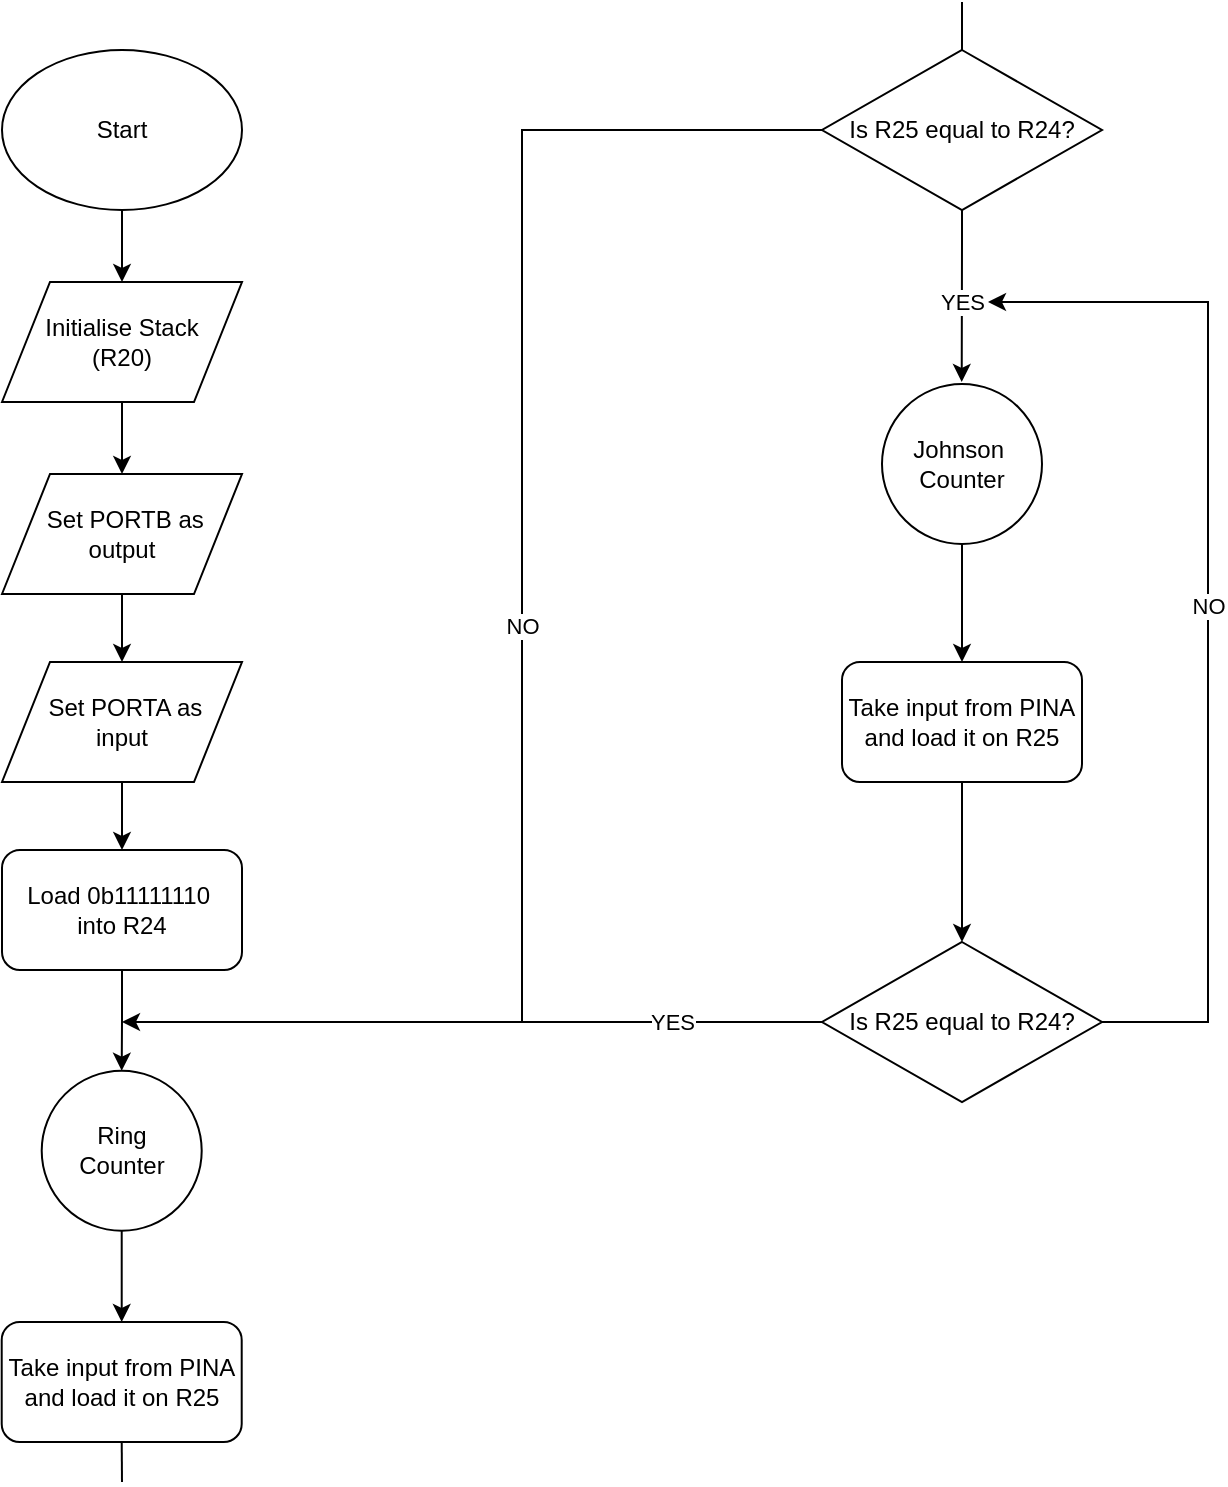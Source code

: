 <mxfile version="11.2.9" type="device" pages="1"><diagram id="40kX28zxrLNXwaUdjyU8" name="Page-1"><mxGraphModel dx="1205" dy="628" grid="1" gridSize="10" guides="1" tooltips="1" connect="1" arrows="1" fold="1" page="1" pageScale="1" pageWidth="827" pageHeight="1169" math="0" shadow="0"><root><mxCell id="0"/><mxCell id="1" parent="0"/><mxCell id="LwslaUGQ9ALrYlVXThe1-2" style="edgeStyle=orthogonalEdgeStyle;rounded=0;orthogonalLoop=1;jettySize=auto;html=1;exitX=0.5;exitY=1;exitDx=0;exitDy=0;entryX=0.5;entryY=0;entryDx=0;entryDy=0;" edge="1" parent="1" source="LwslaUGQ9ALrYlVXThe1-1" target="LwslaUGQ9ALrYlVXThe1-4"><mxGeometry relative="1" as="geometry"><mxPoint x="230" y="140" as="targetPoint"/></mxGeometry></mxCell><mxCell id="LwslaUGQ9ALrYlVXThe1-1" value="Start" style="ellipse;whiteSpace=wrap;html=1;" vertex="1" parent="1"><mxGeometry x="160" y="34" width="120" height="80" as="geometry"/></mxCell><mxCell id="LwslaUGQ9ALrYlVXThe1-5" style="edgeStyle=orthogonalEdgeStyle;rounded=0;orthogonalLoop=1;jettySize=auto;html=1;exitX=0.5;exitY=1;exitDx=0;exitDy=0;entryX=0.5;entryY=0;entryDx=0;entryDy=0;" edge="1" parent="1" source="LwslaUGQ9ALrYlVXThe1-4" target="LwslaUGQ9ALrYlVXThe1-6"><mxGeometry relative="1" as="geometry"><mxPoint x="230" y="250" as="targetPoint"/></mxGeometry></mxCell><mxCell id="LwslaUGQ9ALrYlVXThe1-4" value="Initialise Stack&lt;br&gt;(R20)" style="shape=parallelogram;perimeter=parallelogramPerimeter;whiteSpace=wrap;html=1;" vertex="1" parent="1"><mxGeometry x="160" y="150" width="120" height="60" as="geometry"/></mxCell><mxCell id="LwslaUGQ9ALrYlVXThe1-10" style="edgeStyle=orthogonalEdgeStyle;rounded=0;orthogonalLoop=1;jettySize=auto;html=1;exitX=0.5;exitY=1;exitDx=0;exitDy=0;entryX=0.5;entryY=0;entryDx=0;entryDy=0;" edge="1" parent="1" source="LwslaUGQ9ALrYlVXThe1-6" target="LwslaUGQ9ALrYlVXThe1-7"><mxGeometry relative="1" as="geometry"/></mxCell><mxCell id="LwslaUGQ9ALrYlVXThe1-6" value="&amp;nbsp; Set PORTB as&amp;nbsp;&lt;br&gt;output" style="shape=parallelogram;perimeter=parallelogramPerimeter;whiteSpace=wrap;html=1;" vertex="1" parent="1"><mxGeometry x="160" y="246" width="120" height="60" as="geometry"/></mxCell><mxCell id="LwslaUGQ9ALrYlVXThe1-11" style="edgeStyle=orthogonalEdgeStyle;rounded=0;orthogonalLoop=1;jettySize=auto;html=1;exitX=0.5;exitY=1;exitDx=0;exitDy=0;" edge="1" parent="1" source="LwslaUGQ9ALrYlVXThe1-7" target="LwslaUGQ9ALrYlVXThe1-12"><mxGeometry relative="1" as="geometry"><mxPoint x="220" y="440" as="targetPoint"/></mxGeometry></mxCell><mxCell id="LwslaUGQ9ALrYlVXThe1-7" value="&amp;nbsp; Set PORTA as&amp;nbsp;&lt;br&gt;input" style="shape=parallelogram;perimeter=parallelogramPerimeter;whiteSpace=wrap;html=1;" vertex="1" parent="1"><mxGeometry x="160" y="340" width="120" height="60" as="geometry"/></mxCell><mxCell id="LwslaUGQ9ALrYlVXThe1-13" style="edgeStyle=orthogonalEdgeStyle;rounded=0;orthogonalLoop=1;jettySize=auto;html=1;exitX=0.5;exitY=1;exitDx=0;exitDy=0;" edge="1" parent="1" source="LwslaUGQ9ALrYlVXThe1-12" target="LwslaUGQ9ALrYlVXThe1-14"><mxGeometry relative="1" as="geometry"><mxPoint x="219.857" y="529.857" as="targetPoint"/></mxGeometry></mxCell><mxCell id="LwslaUGQ9ALrYlVXThe1-12" value="Load&amp;nbsp;0b11111110&amp;nbsp;&lt;br&gt;into R24" style="rounded=1;whiteSpace=wrap;html=1;" vertex="1" parent="1"><mxGeometry x="160" y="434" width="120" height="60" as="geometry"/></mxCell><mxCell id="LwslaUGQ9ALrYlVXThe1-15" style="edgeStyle=orthogonalEdgeStyle;rounded=0;orthogonalLoop=1;jettySize=auto;html=1;exitX=0.5;exitY=1;exitDx=0;exitDy=0;" edge="1" parent="1" source="LwslaUGQ9ALrYlVXThe1-14" target="LwslaUGQ9ALrYlVXThe1-18"><mxGeometry relative="1" as="geometry"><mxPoint x="219.857" y="660" as="targetPoint"/></mxGeometry></mxCell><mxCell id="LwslaUGQ9ALrYlVXThe1-14" value="Ring&lt;br&gt;Counter" style="ellipse;whiteSpace=wrap;html=1;aspect=fixed;" vertex="1" parent="1"><mxGeometry x="179.857" y="544.357" width="80" height="80" as="geometry"/></mxCell><mxCell id="LwslaUGQ9ALrYlVXThe1-18" value="Take input from PINA and load it on R25" style="rounded=1;whiteSpace=wrap;html=1;" vertex="1" parent="1"><mxGeometry x="159.857" y="670" width="120" height="60" as="geometry"/></mxCell><mxCell id="LwslaUGQ9ALrYlVXThe1-23" value="YES" style="edgeStyle=orthogonalEdgeStyle;rounded=0;orthogonalLoop=1;jettySize=auto;html=1;exitX=0.5;exitY=1;exitDx=0;exitDy=0;" edge="1" parent="1" source="LwslaUGQ9ALrYlVXThe1-20"><mxGeometry x="0.068" relative="1" as="geometry"><mxPoint x="639.857" y="200.0" as="targetPoint"/><Array as="points"><mxPoint x="640" y="130"/><mxPoint x="640" y="130"/></Array><mxPoint as="offset"/></mxGeometry></mxCell><mxCell id="LwslaUGQ9ALrYlVXThe1-26" value="NO" style="edgeStyle=orthogonalEdgeStyle;rounded=0;orthogonalLoop=1;jettySize=auto;html=1;exitX=0;exitY=0.5;exitDx=0;exitDy=0;" edge="1" parent="1" source="LwslaUGQ9ALrYlVXThe1-20"><mxGeometry relative="1" as="geometry"><mxPoint x="220" y="520" as="targetPoint"/><Array as="points"><mxPoint x="420" y="74"/><mxPoint x="420" y="520"/></Array></mxGeometry></mxCell><mxCell id="LwslaUGQ9ALrYlVXThe1-20" value="Is R25 equal to R24?" style="rhombus;whiteSpace=wrap;html=1;" vertex="1" parent="1"><mxGeometry x="570" y="34" width="140" height="80" as="geometry"/></mxCell><mxCell id="LwslaUGQ9ALrYlVXThe1-21" value="" style="endArrow=none;html=1;entryX=0.5;entryY=1;entryDx=0;entryDy=0;" edge="1" parent="1" target="LwslaUGQ9ALrYlVXThe1-18"><mxGeometry width="50" height="50" relative="1" as="geometry"><mxPoint x="220" y="750" as="sourcePoint"/><mxPoint x="210" y="720" as="targetPoint"/></mxGeometry></mxCell><mxCell id="LwslaUGQ9ALrYlVXThe1-22" value="" style="endArrow=none;html=1;entryX=0.5;entryY=0;entryDx=0;entryDy=0;" edge="1" parent="1" target="LwslaUGQ9ALrYlVXThe1-20"><mxGeometry width="50" height="50" relative="1" as="geometry"><mxPoint x="640" y="10" as="sourcePoint"/><mxPoint x="720" y="170" as="targetPoint"/></mxGeometry></mxCell><mxCell id="LwslaUGQ9ALrYlVXThe1-31" style="edgeStyle=orthogonalEdgeStyle;rounded=0;orthogonalLoop=1;jettySize=auto;html=1;exitX=0.5;exitY=1;exitDx=0;exitDy=0;entryX=0.5;entryY=0;entryDx=0;entryDy=0;" edge="1" parent="1" source="LwslaUGQ9ALrYlVXThe1-25" target="LwslaUGQ9ALrYlVXThe1-30"><mxGeometry relative="1" as="geometry"/></mxCell><mxCell id="LwslaUGQ9ALrYlVXThe1-25" value="Johnson&amp;nbsp;&lt;br&gt;Counter" style="ellipse;whiteSpace=wrap;html=1;aspect=fixed;" vertex="1" parent="1"><mxGeometry x="600" y="201" width="80" height="80" as="geometry"/></mxCell><mxCell id="LwslaUGQ9ALrYlVXThe1-33" style="edgeStyle=orthogonalEdgeStyle;rounded=0;orthogonalLoop=1;jettySize=auto;html=1;exitX=0.5;exitY=1;exitDx=0;exitDy=0;entryX=0.5;entryY=0;entryDx=0;entryDy=0;" edge="1" parent="1" source="LwslaUGQ9ALrYlVXThe1-30" target="LwslaUGQ9ALrYlVXThe1-32"><mxGeometry relative="1" as="geometry"><mxPoint x="640" y="480" as="targetPoint"/></mxGeometry></mxCell><mxCell id="LwslaUGQ9ALrYlVXThe1-30" value="Take input from PINA and load it on R25" style="rounded=1;whiteSpace=wrap;html=1;" vertex="1" parent="1"><mxGeometry x="580" y="340" width="120" height="60" as="geometry"/></mxCell><mxCell id="LwslaUGQ9ALrYlVXThe1-35" value="YES" style="edgeStyle=orthogonalEdgeStyle;rounded=0;orthogonalLoop=1;jettySize=auto;html=1;exitX=0;exitY=0.5;exitDx=0;exitDy=0;endArrow=none;endFill=0;" edge="1" parent="1" source="LwslaUGQ9ALrYlVXThe1-32"><mxGeometry relative="1" as="geometry"><mxPoint x="420" y="520" as="targetPoint"/></mxGeometry></mxCell><mxCell id="LwslaUGQ9ALrYlVXThe1-37" value="NO" style="edgeStyle=orthogonalEdgeStyle;rounded=0;orthogonalLoop=1;jettySize=auto;html=1;exitX=1;exitY=0.5;exitDx=0;exitDy=0;endArrow=classic;endFill=1;" edge="1" parent="1" source="LwslaUGQ9ALrYlVXThe1-32"><mxGeometry relative="1" as="geometry"><mxPoint x="653" y="160" as="targetPoint"/><mxPoint x="712.857" y="519.857" as="sourcePoint"/><Array as="points"><mxPoint x="763" y="520"/><mxPoint x="763" y="160"/></Array></mxGeometry></mxCell><mxCell id="LwslaUGQ9ALrYlVXThe1-32" value="Is R25 equal to R24?" style="rhombus;whiteSpace=wrap;html=1;" vertex="1" parent="1"><mxGeometry x="570" y="480" width="140" height="80" as="geometry"/></mxCell></root></mxGraphModel></diagram></mxfile>